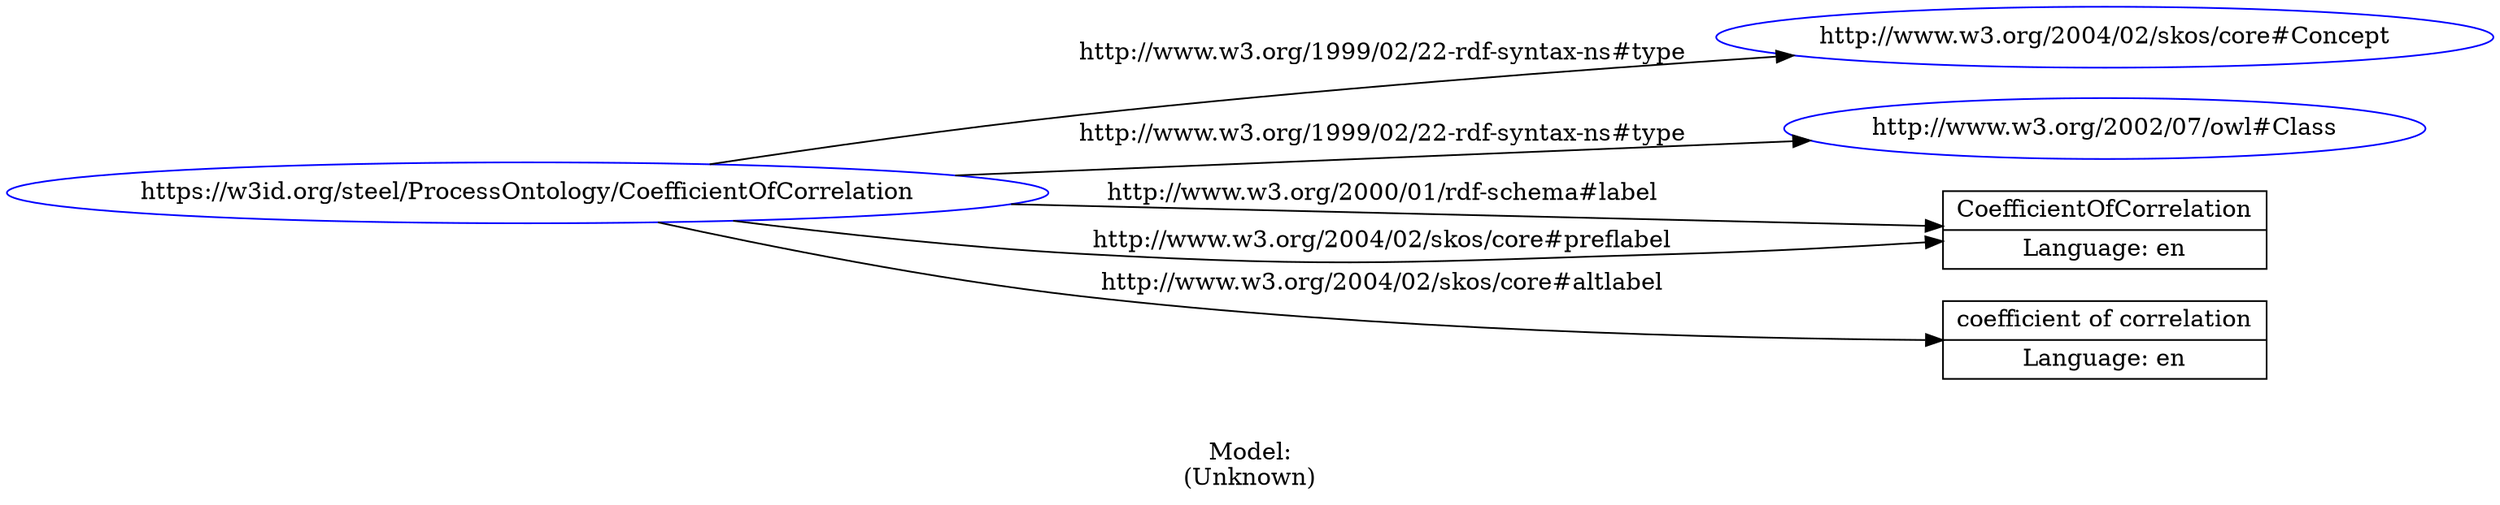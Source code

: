 digraph {
	rankdir = LR;
	charset="utf-8";

	"Rhttps://w3id.org/steel/ProcessOntology/CoefficientOfCorrelation" -> "Rhttp://www.w3.org/2004/02/skos/core#Concept" [ label="http://www.w3.org/1999/02/22-rdf-syntax-ns#type" ];
	"Rhttps://w3id.org/steel/ProcessOntology/CoefficientOfCorrelation" -> "Rhttp://www.w3.org/2002/07/owl#Class" [ label="http://www.w3.org/1999/02/22-rdf-syntax-ns#type" ];
	"Rhttps://w3id.org/steel/ProcessOntology/CoefficientOfCorrelation" -> "LCoefficientOfCorrelation|Language: en" [ label="http://www.w3.org/2000/01/rdf-schema#label" ];
	"Rhttps://w3id.org/steel/ProcessOntology/CoefficientOfCorrelation" -> "Lcoefficient of correlation|Language: en" [ label="http://www.w3.org/2004/02/skos/core#altlabel" ];
	"Rhttps://w3id.org/steel/ProcessOntology/CoefficientOfCorrelation" -> "LCoefficientOfCorrelation|Language: en" [ label="http://www.w3.org/2004/02/skos/core#preflabel" ];

	// Resources
	"Rhttps://w3id.org/steel/ProcessOntology/CoefficientOfCorrelation" [ label="https://w3id.org/steel/ProcessOntology/CoefficientOfCorrelation", shape = ellipse, color = blue ];
	"Rhttp://www.w3.org/2004/02/skos/core#Concept" [ label="http://www.w3.org/2004/02/skos/core#Concept", shape = ellipse, color = blue ];
	"Rhttp://www.w3.org/2002/07/owl#Class" [ label="http://www.w3.org/2002/07/owl#Class", shape = ellipse, color = blue ];

	// Anonymous nodes

	// Literals
	"LCoefficientOfCorrelation|Language: en" [ label="CoefficientOfCorrelation|Language: en", shape = record ];
	"Lcoefficient of correlation|Language: en" [ label="coefficient of correlation|Language: en", shape = record ];

	label="\n\nModel:\n(Unknown)";
}
